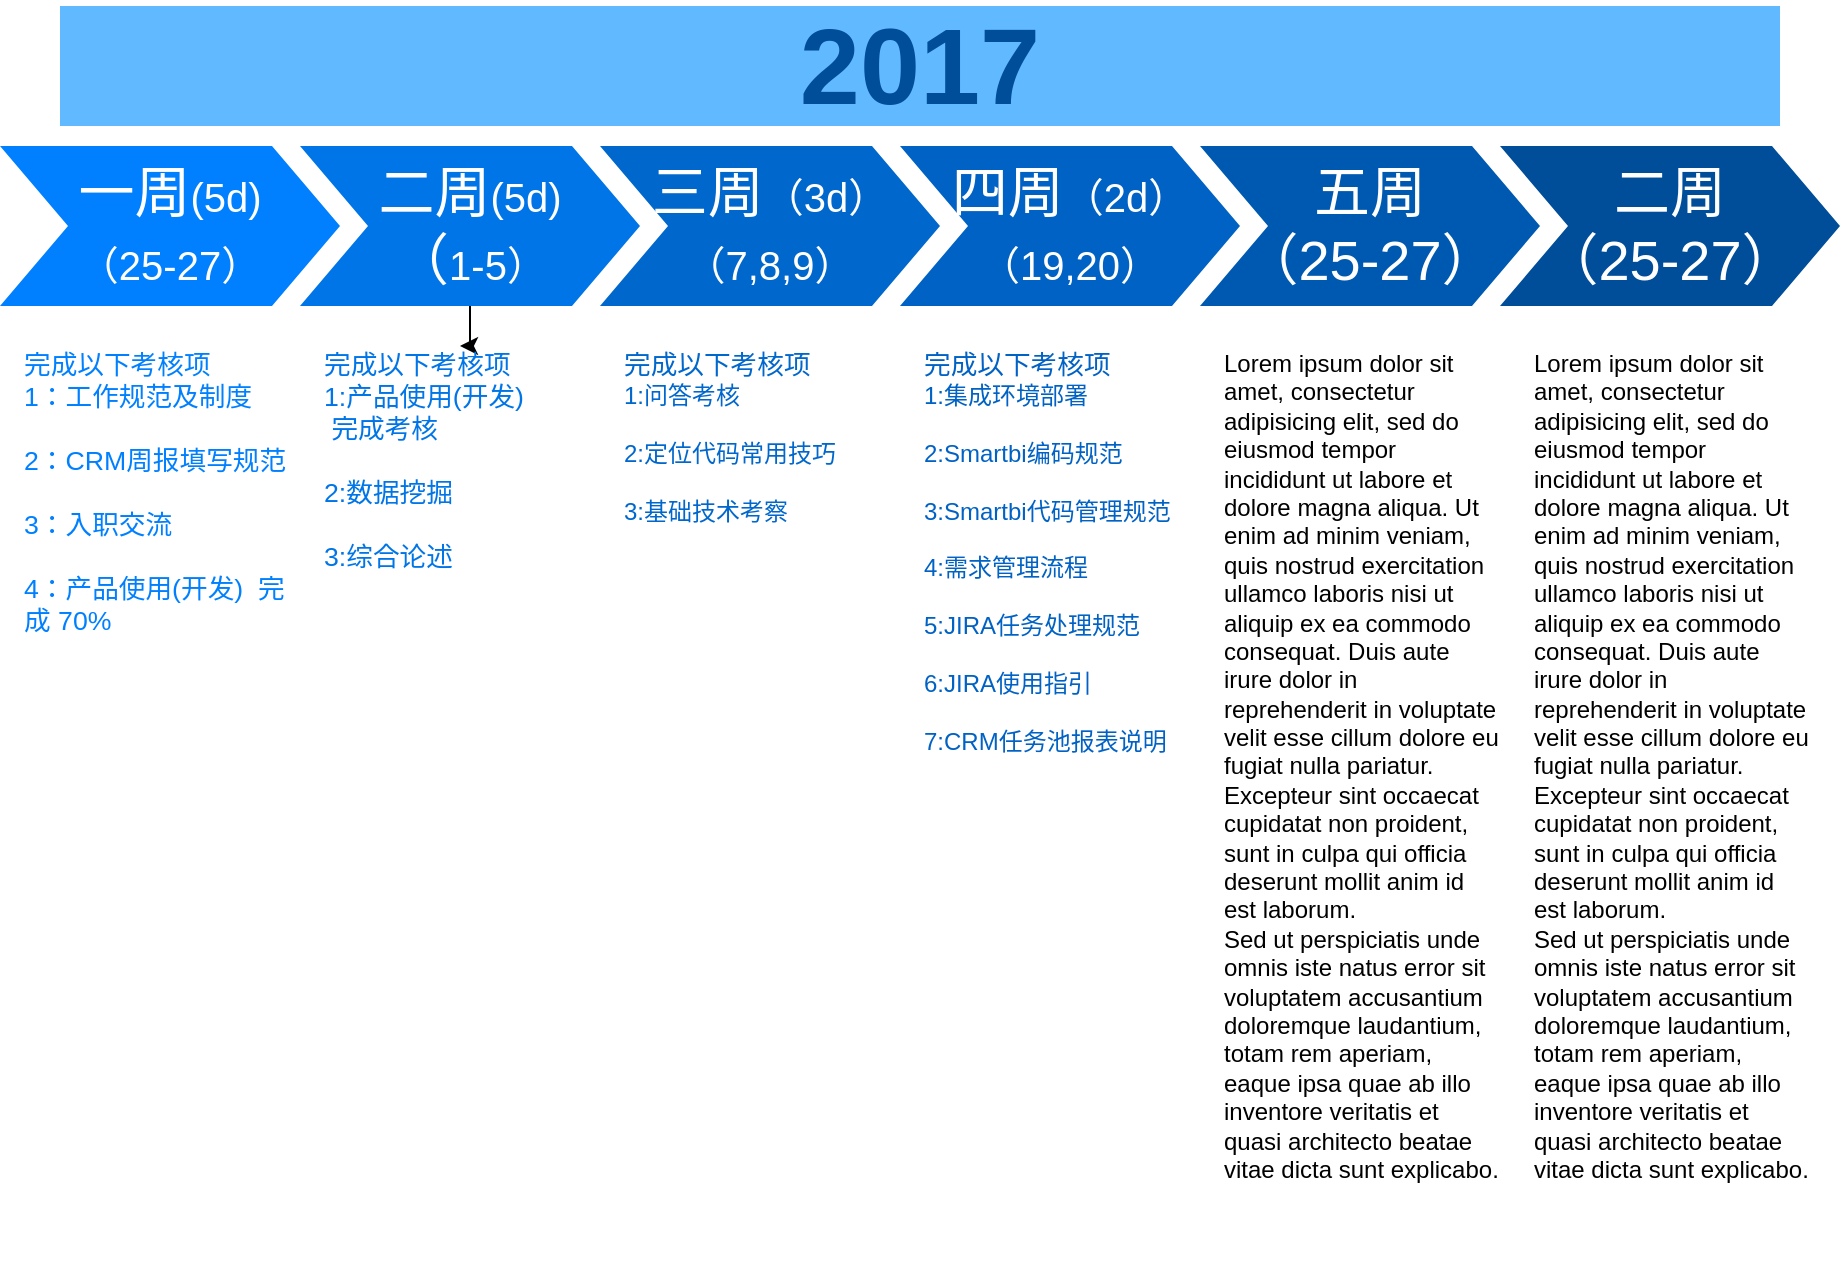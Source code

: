 <mxfile version="14.4.2" type="github">
  <diagram name="Page-1" id="d9b1e647-80fa-b4a2-5024-87a742678bcc">
    <mxGraphModel dx="1422" dy="762" grid="1" gridSize="10" guides="1" tooltips="1" connect="1" arrows="1" fold="1" page="1" pageScale="1" pageWidth="1100" pageHeight="850" background="#ffffff" math="0" shadow="0">
      <root>
        <mxCell id="0" />
        <mxCell id="1" parent="0" />
        <mxCell id="57fe6abec08f04cb-1" value="一周&lt;font style=&quot;font-size: 20px&quot;&gt;(5d)&lt;/font&gt;&lt;br&gt;&lt;font style=&quot;font-size: 20px&quot;&gt;（25-27）&lt;/font&gt;" style="shape=step;whiteSpace=wrap;html=1;fontSize=28;fontColor=#FFFFFF;strokeColor=none;fillColor=#0080FF;" parent="1" vertex="1">
          <mxGeometry x="90" y="180" width="170" height="80" as="geometry" />
        </mxCell>
        <mxCell id="Bvc8APwwQaWXMPsRPmAm-2" value="" style="edgeStyle=orthogonalEdgeStyle;rounded=0;orthogonalLoop=1;jettySize=auto;html=1;" edge="1" parent="1" source="57fe6abec08f04cb-2" target="57fe6abec08f04cb-9">
          <mxGeometry relative="1" as="geometry" />
        </mxCell>
        <mxCell id="57fe6abec08f04cb-2" value="二周&lt;font style=&quot;font-size: 20px&quot;&gt;(5d)&lt;/font&gt;&lt;br&gt;（&lt;font style=&quot;font-size: 20px&quot;&gt;1-5）&lt;/font&gt;" style="shape=step;whiteSpace=wrap;html=1;fontSize=28;fontColor=#FFFFFF;strokeColor=none;fillColor=#0075E8;" parent="1" vertex="1">
          <mxGeometry x="240" y="180" width="170" height="80" as="geometry" />
        </mxCell>
        <mxCell id="57fe6abec08f04cb-3" value="&lt;font style=&quot;font-size: 28px&quot;&gt;三周&lt;/font&gt;&lt;font style=&quot;font-size: 20px&quot;&gt;（3d）&lt;br&gt;（7,8,9）&lt;/font&gt;" style="shape=step;whiteSpace=wrap;html=1;fontSize=28;fontColor=#FFFFFF;strokeColor=none;fillColor=#0067CC;" parent="1" vertex="1">
          <mxGeometry x="390" y="180" width="170" height="80" as="geometry" />
        </mxCell>
        <mxCell id="57fe6abec08f04cb-4" value="四周&lt;font style=&quot;font-size: 20px&quot;&gt;（2d）&lt;br&gt;（19,20）&lt;/font&gt;" style="shape=step;whiteSpace=wrap;html=1;fontSize=28;fontColor=#FFFFFF;strokeColor=none;fillColor=#0062C4;" parent="1" vertex="1">
          <mxGeometry x="540" y="180" width="170" height="80" as="geometry" />
        </mxCell>
        <mxCell id="57fe6abec08f04cb-5" value="五周&lt;br&gt;（25-27）" style="shape=step;whiteSpace=wrap;html=1;fontSize=28;fillColor=#0059B0;fontColor=#FFFFFF;strokeColor=none;" parent="1" vertex="1">
          <mxGeometry x="690" y="180" width="170" height="80" as="geometry" />
        </mxCell>
        <mxCell id="57fe6abec08f04cb-6" value="二周&lt;br&gt;（25-27）" style="shape=step;whiteSpace=wrap;html=1;fontSize=28;fillColor=#004D99;fontColor=#FFFFFF;strokeColor=none;" parent="1" vertex="1">
          <mxGeometry x="840" y="180" width="170" height="80" as="geometry" />
        </mxCell>
        <mxCell id="57fe6abec08f04cb-7" value="2017" style="text;html=1;strokeColor=none;fillColor=#61BAFF;align=center;verticalAlign=middle;whiteSpace=wrap;fontSize=54;fontStyle=1;fontColor=#004D99;" parent="1" vertex="1">
          <mxGeometry x="120" y="110" width="860" height="60" as="geometry" />
        </mxCell>
        <mxCell id="57fe6abec08f04cb-8" value="&lt;div&gt;&lt;font color=&quot;#0080ff&quot;&gt;&lt;span style=&quot;font-size: 13.333px&quot;&gt;完成以下考核项&lt;/span&gt;&lt;span style=&quot;font-size: 13.333px&quot;&gt;&lt;br&gt;&lt;/span&gt;&lt;/font&gt;&lt;/div&gt;&lt;div&gt;&lt;span style=&quot;font-size: 13.333px&quot;&gt;&lt;font color=&quot;#0080ff&quot;&gt;1：工作规范及制度&lt;/font&gt;&lt;/span&gt;&lt;/div&gt;&lt;div&gt;&lt;span style=&quot;font-size: 13.333px&quot;&gt;&lt;font color=&quot;#0080ff&quot;&gt;&lt;br&gt;&lt;/font&gt;&lt;/span&gt;&lt;/div&gt;&lt;div&gt;&lt;span style=&quot;font-size: 13.333px&quot;&gt;&lt;font color=&quot;#0080ff&quot;&gt;2：CRM周报填写规范&lt;/font&gt;&lt;/span&gt;&lt;/div&gt;&lt;div&gt;&lt;span style=&quot;font-size: 13.333px&quot;&gt;&lt;font color=&quot;#0080ff&quot;&gt;&lt;br&gt;&lt;/font&gt;&lt;/span&gt;&lt;/div&gt;&lt;div&gt;&lt;span style=&quot;font-size: 13.333px&quot;&gt;&lt;font color=&quot;#0080ff&quot;&gt;3：入职交流&lt;/font&gt;&lt;/span&gt;&lt;/div&gt;&lt;div&gt;&lt;span style=&quot;font-size: 13.333px&quot;&gt;&lt;font color=&quot;#0080ff&quot;&gt;&lt;br&gt;&lt;/font&gt;&lt;/span&gt;&lt;/div&gt;&lt;div&gt;&lt;span style=&quot;font-size: 13.333px&quot;&gt;&lt;font color=&quot;#0080ff&quot;&gt;4：产品使用(开发)&amp;nbsp; 完成 70%&lt;/font&gt;&lt;/span&gt;&lt;/div&gt;" style="text;spacingTop=-5;fillColor=#ffffff;whiteSpace=wrap;html=1;align=left;fontSize=12;fontFamily=Helvetica;fillColor=none;strokeColor=none;" parent="1" vertex="1">
          <mxGeometry x="100" y="280" width="140" height="470" as="geometry" />
        </mxCell>
        <mxCell id="57fe6abec08f04cb-9" value="&lt;div&gt;&lt;span style=&quot;font-size: 13.333px&quot;&gt;&lt;font color=&quot;#0075e8&quot;&gt;完成以下考核项&lt;/font&gt;&lt;/span&gt;&lt;/div&gt;&lt;div&gt;&lt;span style=&quot;font-size: 13.333px&quot;&gt;&lt;font color=&quot;#0075e8&quot;&gt;1:产品使用(开发)&amp;nbsp; &amp;nbsp; &amp;nbsp; &amp;nbsp;完成考核&lt;/font&gt;&lt;/span&gt;&lt;/div&gt;&lt;div&gt;&lt;span style=&quot;font-size: 13.333px&quot;&gt;&lt;font color=&quot;#0075e8&quot;&gt;&lt;br&gt;&lt;/font&gt;&lt;/span&gt;&lt;/div&gt;&lt;div&gt;&lt;span style=&quot;font-size: 13.333px&quot;&gt;&lt;font color=&quot;#0075e8&quot;&gt;2:数据挖掘&lt;/font&gt;&lt;/span&gt;&lt;/div&gt;&lt;div&gt;&lt;span style=&quot;font-size: 13.333px&quot;&gt;&lt;font color=&quot;#0075e8&quot;&gt;&lt;br&gt;&lt;/font&gt;&lt;/span&gt;&lt;/div&gt;&lt;div&gt;&lt;span style=&quot;font-size: 13.333px&quot;&gt;&lt;font color=&quot;#0075e8&quot;&gt;3:综合论述&lt;/font&gt;&lt;/span&gt;&lt;/div&gt;&lt;div&gt;&lt;br&gt;&lt;/div&gt;" style="text;spacingTop=-5;fillColor=#ffffff;whiteSpace=wrap;html=1;align=left;fontSize=12;fontFamily=Helvetica;fillColor=none;strokeColor=none;" parent="1" vertex="1">
          <mxGeometry x="250" y="280" width="140" height="470" as="geometry" />
        </mxCell>
        <mxCell id="57fe6abec08f04cb-10" value="&lt;div&gt;&lt;font color=&quot;#0067cc&quot;&gt;&lt;span style=&quot;font-size: 13.333px&quot;&gt;完成以下考核项&lt;/span&gt;&lt;br&gt;&lt;/font&gt;&lt;/div&gt;&lt;div&gt;&lt;font color=&quot;#0067cc&quot;&gt;1:问答考核&lt;/font&gt;&lt;/div&gt;&lt;div&gt;&lt;font color=&quot;#0067cc&quot;&gt;&lt;br&gt;&lt;/font&gt;&lt;/div&gt;&lt;div&gt;&lt;font color=&quot;#0067cc&quot;&gt;2:定位代码常用技巧&lt;/font&gt;&lt;/div&gt;&lt;div&gt;&lt;font color=&quot;#0067cc&quot;&gt;&lt;br&gt;&lt;/font&gt;&lt;/div&gt;&lt;div&gt;&lt;font color=&quot;#0067cc&quot;&gt;3:基础技术考察&lt;/font&gt;&lt;/div&gt;" style="text;spacingTop=-5;fillColor=#ffffff;whiteSpace=wrap;html=1;align=left;fontSize=12;fontFamily=Helvetica;fillColor=none;strokeColor=none;" parent="1" vertex="1">
          <mxGeometry x="400" y="280" width="140" height="470" as="geometry" />
        </mxCell>
        <mxCell id="57fe6abec08f04cb-11" value="&lt;div&gt;&lt;div&gt;&lt;font color=&quot;#0062c4&quot;&gt;&lt;span style=&quot;font-size: 13.333px&quot;&gt;完成以下考核项&lt;/span&gt;&lt;br&gt;&lt;/font&gt;&lt;/div&gt;&lt;div&gt;&lt;font color=&quot;#0062c4&quot;&gt;1:集成环境部署&lt;span&gt;	&lt;/span&gt;&amp;nbsp; &amp;nbsp;&lt;span&gt;					&lt;/span&gt;&lt;/font&gt;&lt;/div&gt;&lt;div&gt;&lt;font color=&quot;#0062c4&quot;&gt;&lt;br&gt;&lt;/font&gt;&lt;/div&gt;&lt;div&gt;&lt;font color=&quot;#0062c4&quot;&gt;2:Smartbi编码规范&lt;span&gt;						&lt;/span&gt;&lt;/font&gt;&lt;/div&gt;&lt;div&gt;&lt;font color=&quot;#0062c4&quot;&gt;&lt;br&gt;&lt;/font&gt;&lt;/div&gt;&lt;div&gt;&lt;font color=&quot;#0062c4&quot;&gt;3:Smartbi代码管理规范&lt;/font&gt;&lt;/div&gt;&lt;div&gt;&lt;font color=&quot;#0062c4&quot;&gt;&lt;span&gt;					&lt;/span&gt;&lt;/font&gt;&lt;/div&gt;&lt;div&gt;&lt;font color=&quot;#0062c4&quot;&gt;&lt;br&gt;&lt;/font&gt;&lt;/div&gt;&lt;div&gt;&lt;font color=&quot;#0062c4&quot;&gt;4:需求管理流程&lt;/font&gt;&lt;/div&gt;&lt;div&gt;&lt;font color=&quot;#0062c4&quot;&gt;&lt;br&gt;&lt;/font&gt;&lt;/div&gt;&lt;div&gt;&lt;font color=&quot;#0062c4&quot;&gt;5:JIRA任务处理规范&lt;/font&gt;&lt;/div&gt;&lt;div&gt;&lt;font color=&quot;#0062c4&quot;&gt;&lt;br&gt;&lt;/font&gt;&lt;/div&gt;&lt;div&gt;&lt;font color=&quot;#0062c4&quot;&gt;6:JIRA使用指引&lt;/font&gt;&lt;/div&gt;&lt;div&gt;&lt;font color=&quot;#0062c4&quot;&gt;&lt;br&gt;&lt;/font&gt;&lt;/div&gt;&lt;div&gt;&lt;font color=&quot;#0062c4&quot;&gt;7:CRM任务池报表说明&lt;/font&gt;&lt;/div&gt;&lt;/div&gt;&lt;div&gt;&lt;br&gt;&lt;/div&gt;" style="text;spacingTop=-5;fillColor=#ffffff;whiteSpace=wrap;html=1;align=left;fontSize=12;fontFamily=Helvetica;fillColor=none;strokeColor=none;" parent="1" vertex="1">
          <mxGeometry x="550" y="280" width="140" height="470" as="geometry" />
        </mxCell>
        <mxCell id="57fe6abec08f04cb-12" value="Lorem ipsum dolor sit amet, consectetur adipisicing elit, sed do eiusmod tempor incididunt ut labore et dolore magna aliqua. Ut enim ad minim veniam, quis nostrud exercitation ullamco laboris nisi ut aliquip ex ea commodo consequat. Duis aute irure dolor in reprehenderit in voluptate velit esse cillum dolore eu fugiat nulla pariatur. Excepteur sint occaecat cupidatat non proident, sunt in culpa qui officia deserunt mollit anim id est laborum.&lt;br&gt;Sed ut perspiciatis unde omnis iste natus error sit voluptatem accusantium doloremque laudantium, totam rem aperiam, eaque ipsa quae ab illo inventore veritatis et quasi architecto beatae vitae dicta sunt explicabo." style="text;spacingTop=-5;fillColor=#ffffff;whiteSpace=wrap;html=1;align=left;fontSize=12;fontFamily=Helvetica;fillColor=none;strokeColor=none;" parent="1" vertex="1">
          <mxGeometry x="700" y="280" width="140" height="470" as="geometry" />
        </mxCell>
        <mxCell id="57fe6abec08f04cb-13" value="Lorem ipsum dolor sit amet, consectetur adipisicing elit, sed do eiusmod tempor incididunt ut labore et dolore magna aliqua. Ut enim ad minim veniam, quis nostrud exercitation ullamco laboris nisi ut aliquip ex ea commodo consequat. Duis aute irure dolor in reprehenderit in voluptate velit esse cillum dolore eu fugiat nulla pariatur. Excepteur sint occaecat cupidatat non proident, sunt in culpa qui officia deserunt mollit anim id est laborum.&lt;br&gt;Sed ut perspiciatis unde omnis iste natus error sit voluptatem accusantium doloremque laudantium, totam rem aperiam, eaque ipsa quae ab illo inventore veritatis et quasi architecto beatae vitae dicta sunt explicabo." style="text;spacingTop=-5;fillColor=#ffffff;whiteSpace=wrap;html=1;align=left;fontSize=12;fontFamily=Helvetica;fillColor=none;strokeColor=none;" parent="1" vertex="1">
          <mxGeometry x="855" y="280" width="140" height="470" as="geometry" />
        </mxCell>
      </root>
    </mxGraphModel>
  </diagram>
</mxfile>
